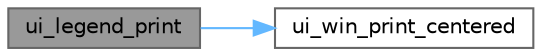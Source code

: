 digraph "ui_legend_print"
{
 // LATEX_PDF_SIZE
  bgcolor="transparent";
  edge [fontname=Helvetica,fontsize=10,labelfontname=Helvetica,labelfontsize=10];
  node [fontname=Helvetica,fontsize=10,shape=box,height=0.2,width=0.4];
  rankdir="LR";
  Node1 [label="ui_legend_print",height=0.2,width=0.4,color="gray40", fillcolor="grey60", style="filled", fontcolor="black",tooltip="print legend of the game moveset"];
  Node1 -> Node2 [color="steelblue1",style="solid"];
  Node2 [label="ui_win_print_centered",height=0.2,width=0.4,color="grey40", fillcolor="white", style="filled",URL="$ui__win_8c.html#add8b0c5cf2cec5c907cdafe2c48aecb6",tooltip="Print a string at the center of the screen both in the x and y axes."];
}
